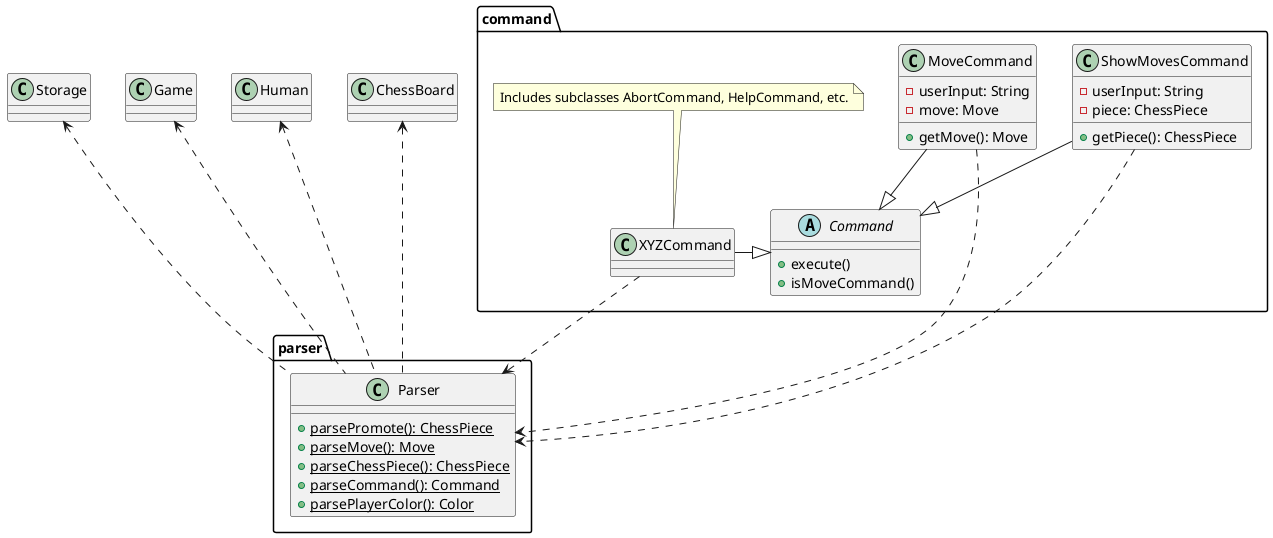 @startuml
'https://plantuml.com/class-diagram
package command{
    abstract class Command {
    +execute()
    +isMoveCommand()
    }
    class MoveCommand {
    -userInput: String
    -move: Move
    +getMove(): Move
    }
    class ShowMovesCommand {
    -userInput: String
    -piece: ChessPiece
    +getPiece(): ChessPiece
    }
    class XYZCommand
    note top: Includes subclasses AbortCommand, HelpCommand, etc.

    XYZCommand -|> Command
    ShowMovesCommand --|> Command
    MoveCommand --|> Command
}
package parser{
    class Parser {
    +{static} parsePromote(): ChessPiece
    +{static} parseMove(): Move
    +{static} parseChessPiece(): ChessPiece
    +{static} parseCommand(): Command
    +{static} parsePlayerColor(): Color
    }
}
class Storage
class Game
class Human

command.MoveCommand ..> parser.Parser
command.ShowMovesCommand ..> parser.Parser
command.XYZCommand ..> parser.Parser

Game <... parser.Parser
Storage <... parser.Parser
Human <... parser.Parser
ChessBoard <... parser.Parser

@enduml
